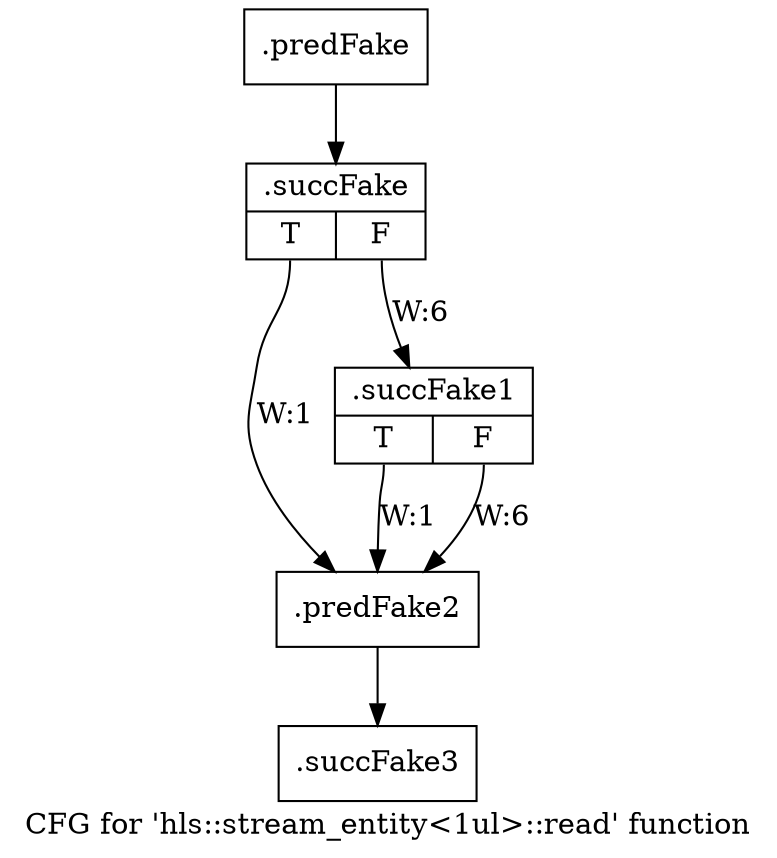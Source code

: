 digraph "CFG for 'hls::stream_entity\<1ul\>::read' function" {
	label="CFG for 'hls::stream_entity\<1ul\>::read' function";

	Node0x5195550 [shape=record,filename="",linenumber="",label="{.predFake}"];
	Node0x5195550 -> Node0x5284c10[ callList="" memoryops="" filename="/home/akhilkushe/Xilinx/Vitis_HLS/2021.2/include/hls_stream_thread_unsafe.h" execusionnum="5"];
	Node0x5284c10 [shape=record,filename="/home/akhilkushe/Xilinx/Vitis_HLS/2021.2/include/hls_stream_thread_unsafe.h",linenumber="116",label="{.succFake|{<s0>T|<s1>F}}"];
	Node0x5284c10:s0 -> Node0x5195d20[label="W:1" callList="" memoryops="" filename="/home/akhilkushe/Xilinx/Vitis_HLS/2021.2/include/hls_stream_thread_unsafe.h" execusionnum="0"];
	Node0x5284c10:s1 -> Node0x5284b30[label="W:6" callList="" memoryops="" filename="/home/akhilkushe/Xilinx/Vitis_HLS/2021.2/include/hls_stream_thread_unsafe.h" execusionnum="5"];
	Node0x5284b30 [shape=record,filename="/home/akhilkushe/Xilinx/Vitis_HLS/2021.2/include/hls_stream_thread_unsafe.h",linenumber="129",label="{.succFake1|{<s0>T|<s1>F}}"];
	Node0x5284b30:s0 -> Node0x5195d20[label="W:1" callList="" memoryops="" filename="/home/akhilkushe/Xilinx/Vitis_HLS/2021.2/include/hls_stream_thread_unsafe.h" execusionnum="0"];
	Node0x5284b30:s1 -> Node0x5195d20[label="W:6" callList="" memoryops="" filename="/home/akhilkushe/Xilinx/Vitis_HLS/2021.2/include/hls_stream_thread_unsafe.h" execusionnum="5"];
	Node0x5195d20 [shape=record,filename="/home/akhilkushe/Xilinx/Vitis_HLS/2021.2/include/hls_stream_thread_unsafe.h",linenumber="142",label="{.predFake2}"];
	Node0x5195d20 -> Node0x5282e70[ callList="" memoryops="" filename="/home/akhilkushe/Xilinx/Vitis_HLS/2021.2/include/hls_stream_thread_unsafe.h" execusionnum="5"];
	Node0x5282e70 [shape=record,filename="/home/akhilkushe/Xilinx/Vitis_HLS/2021.2/include/hls_stream_thread_unsafe.h",linenumber="142",label="{.succFake3}"];
}
